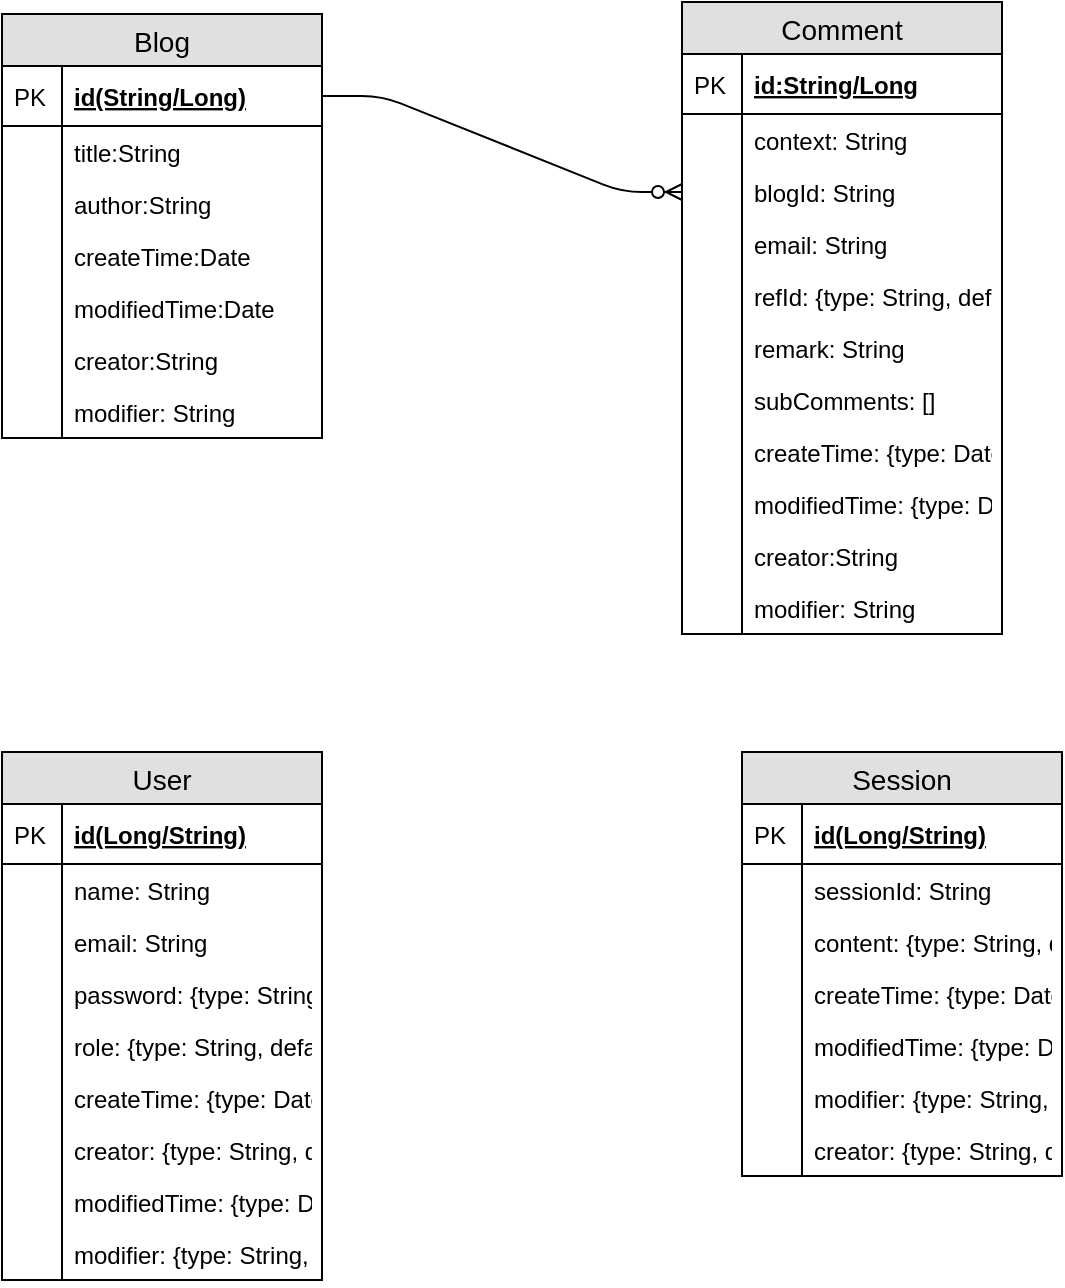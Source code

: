 <mxfile version="12.0.2" type="github" pages="1"><diagram id="urk5vUYr58SQShSkX82Z" name="Page-1"><mxGraphModel dx="1024" dy="572" grid="1" gridSize="10" guides="1" tooltips="1" connect="1" arrows="1" fold="1" page="1" pageScale="1" pageWidth="827" pageHeight="1169" math="0" shadow="0"><root><mxCell id="0"/><mxCell id="1" parent="0"/><mxCell id="tAiCatrCP34UvRFGnkM3-30" value="Blog" style="swimlane;fontStyle=0;childLayout=stackLayout;horizontal=1;startSize=26;fillColor=#e0e0e0;horizontalStack=0;resizeParent=1;resizeParentMax=0;resizeLast=0;collapsible=1;marginBottom=0;swimlaneFillColor=#ffffff;align=center;fontSize=14;" vertex="1" parent="1"><mxGeometry x="40" y="61" width="160" height="212" as="geometry"/></mxCell><mxCell id="tAiCatrCP34UvRFGnkM3-31" value="id(String/Long)" style="shape=partialRectangle;top=0;left=0;right=0;bottom=1;align=left;verticalAlign=middle;fillColor=none;spacingLeft=34;spacingRight=4;overflow=hidden;rotatable=0;points=[[0,0.5],[1,0.5]];portConstraint=eastwest;dropTarget=0;fontStyle=5;fontSize=12;" vertex="1" parent="tAiCatrCP34UvRFGnkM3-30"><mxGeometry y="26" width="160" height="30" as="geometry"/></mxCell><mxCell id="tAiCatrCP34UvRFGnkM3-32" value="PK" style="shape=partialRectangle;top=0;left=0;bottom=0;fillColor=none;align=left;verticalAlign=middle;spacingLeft=4;spacingRight=4;overflow=hidden;rotatable=0;points=[];portConstraint=eastwest;part=1;fontSize=12;" vertex="1" connectable="0" parent="tAiCatrCP34UvRFGnkM3-31"><mxGeometry width="30" height="30" as="geometry"/></mxCell><mxCell id="tAiCatrCP34UvRFGnkM3-33" value="title:String" style="shape=partialRectangle;top=0;left=0;right=0;bottom=0;align=left;verticalAlign=top;fillColor=none;spacingLeft=34;spacingRight=4;overflow=hidden;rotatable=0;points=[[0,0.5],[1,0.5]];portConstraint=eastwest;dropTarget=0;fontSize=12;" vertex="1" parent="tAiCatrCP34UvRFGnkM3-30"><mxGeometry y="56" width="160" height="26" as="geometry"/></mxCell><mxCell id="tAiCatrCP34UvRFGnkM3-34" value="" style="shape=partialRectangle;top=0;left=0;bottom=0;fillColor=none;align=left;verticalAlign=top;spacingLeft=4;spacingRight=4;overflow=hidden;rotatable=0;points=[];portConstraint=eastwest;part=1;fontSize=12;" vertex="1" connectable="0" parent="tAiCatrCP34UvRFGnkM3-33"><mxGeometry width="30" height="26" as="geometry"/></mxCell><mxCell id="tAiCatrCP34UvRFGnkM3-35" value="author:String " style="shape=partialRectangle;top=0;left=0;right=0;bottom=0;align=left;verticalAlign=top;fillColor=none;spacingLeft=34;spacingRight=4;overflow=hidden;rotatable=0;points=[[0,0.5],[1,0.5]];portConstraint=eastwest;dropTarget=0;fontSize=12;" vertex="1" parent="tAiCatrCP34UvRFGnkM3-30"><mxGeometry y="82" width="160" height="26" as="geometry"/></mxCell><mxCell id="tAiCatrCP34UvRFGnkM3-36" value="" style="shape=partialRectangle;top=0;left=0;bottom=0;fillColor=none;align=left;verticalAlign=top;spacingLeft=4;spacingRight=4;overflow=hidden;rotatable=0;points=[];portConstraint=eastwest;part=1;fontSize=12;" vertex="1" connectable="0" parent="tAiCatrCP34UvRFGnkM3-35"><mxGeometry width="30" height="26" as="geometry"/></mxCell><mxCell id="tAiCatrCP34UvRFGnkM3-37" value="createTime:Date" style="shape=partialRectangle;top=0;left=0;right=0;bottom=0;align=left;verticalAlign=top;fillColor=none;spacingLeft=34;spacingRight=4;overflow=hidden;rotatable=0;points=[[0,0.5],[1,0.5]];portConstraint=eastwest;dropTarget=0;fontSize=12;" vertex="1" parent="tAiCatrCP34UvRFGnkM3-30"><mxGeometry y="108" width="160" height="26" as="geometry"/></mxCell><mxCell id="tAiCatrCP34UvRFGnkM3-38" value="" style="shape=partialRectangle;top=0;left=0;bottom=0;fillColor=none;align=left;verticalAlign=top;spacingLeft=4;spacingRight=4;overflow=hidden;rotatable=0;points=[];portConstraint=eastwest;part=1;fontSize=12;" vertex="1" connectable="0" parent="tAiCatrCP34UvRFGnkM3-37"><mxGeometry width="30" height="26" as="geometry"/></mxCell><mxCell id="tAiCatrCP34UvRFGnkM3-41" value="modifiedTime:Date" style="shape=partialRectangle;top=0;left=0;right=0;bottom=0;align=left;verticalAlign=top;fillColor=none;spacingLeft=34;spacingRight=4;overflow=hidden;rotatable=0;points=[[0,0.5],[1,0.5]];portConstraint=eastwest;dropTarget=0;fontSize=12;" vertex="1" parent="tAiCatrCP34UvRFGnkM3-30"><mxGeometry y="134" width="160" height="26" as="geometry"/></mxCell><mxCell id="tAiCatrCP34UvRFGnkM3-42" value="" style="shape=partialRectangle;top=0;left=0;bottom=0;fillColor=none;align=left;verticalAlign=top;spacingLeft=4;spacingRight=4;overflow=hidden;rotatable=0;points=[];portConstraint=eastwest;part=1;fontSize=12;" vertex="1" connectable="0" parent="tAiCatrCP34UvRFGnkM3-41"><mxGeometry width="30" height="26" as="geometry"/></mxCell><mxCell id="tAiCatrCP34UvRFGnkM3-116" value="creator:String" style="shape=partialRectangle;top=0;left=0;right=0;bottom=0;align=left;verticalAlign=top;fillColor=none;spacingLeft=34;spacingRight=4;overflow=hidden;rotatable=0;points=[[0,0.5],[1,0.5]];portConstraint=eastwest;dropTarget=0;fontSize=12;" vertex="1" parent="tAiCatrCP34UvRFGnkM3-30"><mxGeometry y="160" width="160" height="26" as="geometry"/></mxCell><mxCell id="tAiCatrCP34UvRFGnkM3-117" value="" style="shape=partialRectangle;top=0;left=0;bottom=0;fillColor=none;align=left;verticalAlign=top;spacingLeft=4;spacingRight=4;overflow=hidden;rotatable=0;points=[];portConstraint=eastwest;part=1;fontSize=12;" vertex="1" connectable="0" parent="tAiCatrCP34UvRFGnkM3-116"><mxGeometry width="30" height="26" as="geometry"/></mxCell><mxCell id="tAiCatrCP34UvRFGnkM3-118" value="modifier: String" style="shape=partialRectangle;top=0;left=0;right=0;bottom=0;align=left;verticalAlign=top;fillColor=none;spacingLeft=34;spacingRight=4;overflow=hidden;rotatable=0;points=[[0,0.5],[1,0.5]];portConstraint=eastwest;dropTarget=0;fontSize=12;" vertex="1" parent="tAiCatrCP34UvRFGnkM3-30"><mxGeometry y="186" width="160" height="26" as="geometry"/></mxCell><mxCell id="tAiCatrCP34UvRFGnkM3-119" value="" style="shape=partialRectangle;top=0;left=0;bottom=0;fillColor=none;align=left;verticalAlign=top;spacingLeft=4;spacingRight=4;overflow=hidden;rotatable=0;points=[];portConstraint=eastwest;part=1;fontSize=12;" vertex="1" connectable="0" parent="tAiCatrCP34UvRFGnkM3-118"><mxGeometry width="30" height="26" as="geometry"/></mxCell><mxCell id="tAiCatrCP34UvRFGnkM3-43" value="Comment" style="swimlane;fontStyle=0;childLayout=stackLayout;horizontal=1;startSize=26;fillColor=#e0e0e0;horizontalStack=0;resizeParent=1;resizeParentMax=0;resizeLast=0;collapsible=1;marginBottom=0;swimlaneFillColor=#ffffff;align=center;fontSize=14;" vertex="1" parent="1"><mxGeometry x="380" y="55" width="160" height="316" as="geometry"/></mxCell><mxCell id="tAiCatrCP34UvRFGnkM3-44" value="id:String/Long" style="shape=partialRectangle;top=0;left=0;right=0;bottom=1;align=left;verticalAlign=middle;fillColor=none;spacingLeft=34;spacingRight=4;overflow=hidden;rotatable=0;points=[[0,0.5],[1,0.5]];portConstraint=eastwest;dropTarget=0;fontStyle=5;fontSize=12;" vertex="1" parent="tAiCatrCP34UvRFGnkM3-43"><mxGeometry y="26" width="160" height="30" as="geometry"/></mxCell><mxCell id="tAiCatrCP34UvRFGnkM3-45" value="PK" style="shape=partialRectangle;top=0;left=0;bottom=0;fillColor=none;align=left;verticalAlign=middle;spacingLeft=4;spacingRight=4;overflow=hidden;rotatable=0;points=[];portConstraint=eastwest;part=1;fontSize=12;" vertex="1" connectable="0" parent="tAiCatrCP34UvRFGnkM3-44"><mxGeometry width="30" height="30" as="geometry"/></mxCell><mxCell id="tAiCatrCP34UvRFGnkM3-46" value="context: String" style="shape=partialRectangle;top=0;left=0;right=0;bottom=0;align=left;verticalAlign=top;fillColor=none;spacingLeft=34;spacingRight=4;overflow=hidden;rotatable=0;points=[[0,0.5],[1,0.5]];portConstraint=eastwest;dropTarget=0;fontSize=12;" vertex="1" parent="tAiCatrCP34UvRFGnkM3-43"><mxGeometry y="56" width="160" height="26" as="geometry"/></mxCell><mxCell id="tAiCatrCP34UvRFGnkM3-47" value="" style="shape=partialRectangle;top=0;left=0;bottom=0;fillColor=none;align=left;verticalAlign=top;spacingLeft=4;spacingRight=4;overflow=hidden;rotatable=0;points=[];portConstraint=eastwest;part=1;fontSize=12;" vertex="1" connectable="0" parent="tAiCatrCP34UvRFGnkM3-46"><mxGeometry width="30" height="26" as="geometry"/></mxCell><mxCell id="tAiCatrCP34UvRFGnkM3-48" value="blogId: String" style="shape=partialRectangle;top=0;left=0;right=0;bottom=0;align=left;verticalAlign=top;fillColor=none;spacingLeft=34;spacingRight=4;overflow=hidden;rotatable=0;points=[[0,0.5],[1,0.5]];portConstraint=eastwest;dropTarget=0;fontSize=12;" vertex="1" parent="tAiCatrCP34UvRFGnkM3-43"><mxGeometry y="82" width="160" height="26" as="geometry"/></mxCell><mxCell id="tAiCatrCP34UvRFGnkM3-49" value="" style="shape=partialRectangle;top=0;left=0;bottom=0;fillColor=none;align=left;verticalAlign=top;spacingLeft=4;spacingRight=4;overflow=hidden;rotatable=0;points=[];portConstraint=eastwest;part=1;fontSize=12;" vertex="1" connectable="0" parent="tAiCatrCP34UvRFGnkM3-48"><mxGeometry width="30" height="26" as="geometry"/></mxCell><mxCell id="tAiCatrCP34UvRFGnkM3-50" value="email: String" style="shape=partialRectangle;top=0;left=0;right=0;bottom=0;align=left;verticalAlign=top;fillColor=none;spacingLeft=34;spacingRight=4;overflow=hidden;rotatable=0;points=[[0,0.5],[1,0.5]];portConstraint=eastwest;dropTarget=0;fontSize=12;" vertex="1" parent="tAiCatrCP34UvRFGnkM3-43"><mxGeometry y="108" width="160" height="26" as="geometry"/></mxCell><mxCell id="tAiCatrCP34UvRFGnkM3-51" value="" style="shape=partialRectangle;top=0;left=0;bottom=0;fillColor=none;align=left;verticalAlign=top;spacingLeft=4;spacingRight=4;overflow=hidden;rotatable=0;points=[];portConstraint=eastwest;part=1;fontSize=12;" vertex="1" connectable="0" parent="tAiCatrCP34UvRFGnkM3-50"><mxGeometry width="30" height="26" as="geometry"/></mxCell><mxCell id="tAiCatrCP34UvRFGnkM3-52" value="refId: {type: String, default: &quot;0&quot;}" style="shape=partialRectangle;top=0;left=0;right=0;bottom=0;align=left;verticalAlign=top;fillColor=none;spacingLeft=34;spacingRight=4;overflow=hidden;rotatable=0;points=[[0,0.5],[1,0.5]];portConstraint=eastwest;dropTarget=0;fontSize=12;" vertex="1" parent="tAiCatrCP34UvRFGnkM3-43"><mxGeometry y="134" width="160" height="26" as="geometry"/></mxCell><mxCell id="tAiCatrCP34UvRFGnkM3-53" value="" style="shape=partialRectangle;top=0;left=0;bottom=0;fillColor=none;align=left;verticalAlign=top;spacingLeft=4;spacingRight=4;overflow=hidden;rotatable=0;points=[];portConstraint=eastwest;part=1;fontSize=12;" vertex="1" connectable="0" parent="tAiCatrCP34UvRFGnkM3-52"><mxGeometry width="30" height="26" as="geometry"/></mxCell><mxCell id="tAiCatrCP34UvRFGnkM3-57" value="remark: String" style="shape=partialRectangle;top=0;left=0;right=0;bottom=0;align=left;verticalAlign=top;fillColor=none;spacingLeft=34;spacingRight=4;overflow=hidden;rotatable=0;points=[[0,0.5],[1,0.5]];portConstraint=eastwest;dropTarget=0;fontSize=12;" vertex="1" parent="tAiCatrCP34UvRFGnkM3-43"><mxGeometry y="160" width="160" height="26" as="geometry"/></mxCell><mxCell id="tAiCatrCP34UvRFGnkM3-58" value="" style="shape=partialRectangle;top=0;left=0;bottom=0;fillColor=none;align=left;verticalAlign=top;spacingLeft=4;spacingRight=4;overflow=hidden;rotatable=0;points=[];portConstraint=eastwest;part=1;fontSize=12;" vertex="1" connectable="0" parent="tAiCatrCP34UvRFGnkM3-57"><mxGeometry width="30" height="26" as="geometry"/></mxCell><mxCell id="tAiCatrCP34UvRFGnkM3-72" value="subComments: []" style="shape=partialRectangle;top=0;left=0;right=0;bottom=0;align=left;verticalAlign=top;fillColor=none;spacingLeft=34;spacingRight=4;overflow=hidden;rotatable=0;points=[[0,0.5],[1,0.5]];portConstraint=eastwest;dropTarget=0;fontSize=12;" vertex="1" parent="tAiCatrCP34UvRFGnkM3-43"><mxGeometry y="186" width="160" height="26" as="geometry"/></mxCell><mxCell id="tAiCatrCP34UvRFGnkM3-73" value="" style="shape=partialRectangle;top=0;left=0;bottom=0;fillColor=none;align=left;verticalAlign=top;spacingLeft=4;spacingRight=4;overflow=hidden;rotatable=0;points=[];portConstraint=eastwest;part=1;fontSize=12;" vertex="1" connectable="0" parent="tAiCatrCP34UvRFGnkM3-72"><mxGeometry width="30" height="26" as="geometry"/></mxCell><mxCell id="tAiCatrCP34UvRFGnkM3-74" value="createTime: {type: Date, default: Date.now}" style="shape=partialRectangle;top=0;left=0;right=0;bottom=0;align=left;verticalAlign=top;fillColor=none;spacingLeft=34;spacingRight=4;overflow=hidden;rotatable=0;points=[[0,0.5],[1,0.5]];portConstraint=eastwest;dropTarget=0;fontSize=12;" vertex="1" parent="tAiCatrCP34UvRFGnkM3-43"><mxGeometry y="212" width="160" height="26" as="geometry"/></mxCell><mxCell id="tAiCatrCP34UvRFGnkM3-75" value="" style="shape=partialRectangle;top=0;left=0;bottom=0;fillColor=none;align=left;verticalAlign=top;spacingLeft=4;spacingRight=4;overflow=hidden;rotatable=0;points=[];portConstraint=eastwest;part=1;fontSize=12;" vertex="1" connectable="0" parent="tAiCatrCP34UvRFGnkM3-74"><mxGeometry width="30" height="26" as="geometry"/></mxCell><mxCell id="tAiCatrCP34UvRFGnkM3-76" value="modifiedTime: {type: Date, default: Date.now}" style="shape=partialRectangle;top=0;left=0;right=0;bottom=0;align=left;verticalAlign=top;fillColor=none;spacingLeft=34;spacingRight=4;overflow=hidden;rotatable=0;points=[[0,0.5],[1,0.5]];portConstraint=eastwest;dropTarget=0;fontSize=12;" vertex="1" parent="tAiCatrCP34UvRFGnkM3-43"><mxGeometry y="238" width="160" height="26" as="geometry"/></mxCell><mxCell id="tAiCatrCP34UvRFGnkM3-77" value="" style="shape=partialRectangle;top=0;left=0;bottom=0;fillColor=none;align=left;verticalAlign=top;spacingLeft=4;spacingRight=4;overflow=hidden;rotatable=0;points=[];portConstraint=eastwest;part=1;fontSize=12;" vertex="1" connectable="0" parent="tAiCatrCP34UvRFGnkM3-76"><mxGeometry width="30" height="26" as="geometry"/></mxCell><mxCell id="tAiCatrCP34UvRFGnkM3-120" value="creator:String" style="shape=partialRectangle;top=0;left=0;right=0;bottom=0;align=left;verticalAlign=top;fillColor=none;spacingLeft=34;spacingRight=4;overflow=hidden;rotatable=0;points=[[0,0.5],[1,0.5]];portConstraint=eastwest;dropTarget=0;fontSize=12;" vertex="1" parent="tAiCatrCP34UvRFGnkM3-43"><mxGeometry y="264" width="160" height="26" as="geometry"/></mxCell><mxCell id="tAiCatrCP34UvRFGnkM3-121" value="" style="shape=partialRectangle;top=0;left=0;bottom=0;fillColor=none;align=left;verticalAlign=top;spacingLeft=4;spacingRight=4;overflow=hidden;rotatable=0;points=[];portConstraint=eastwest;part=1;fontSize=12;" vertex="1" connectable="0" parent="tAiCatrCP34UvRFGnkM3-120"><mxGeometry width="30" height="26" as="geometry"/></mxCell><mxCell id="tAiCatrCP34UvRFGnkM3-122" value="modifier: String" style="shape=partialRectangle;top=0;left=0;right=0;bottom=0;align=left;verticalAlign=top;fillColor=none;spacingLeft=34;spacingRight=4;overflow=hidden;rotatable=0;points=[[0,0.5],[1,0.5]];portConstraint=eastwest;dropTarget=0;fontSize=12;" vertex="1" parent="tAiCatrCP34UvRFGnkM3-43"><mxGeometry y="290" width="160" height="26" as="geometry"/></mxCell><mxCell id="tAiCatrCP34UvRFGnkM3-123" value="" style="shape=partialRectangle;top=0;left=0;bottom=0;fillColor=none;align=left;verticalAlign=top;spacingLeft=4;spacingRight=4;overflow=hidden;rotatable=0;points=[];portConstraint=eastwest;part=1;fontSize=12;" vertex="1" connectable="0" parent="tAiCatrCP34UvRFGnkM3-122"><mxGeometry width="30" height="26" as="geometry"/></mxCell><mxCell id="tAiCatrCP34UvRFGnkM3-78" value="" style="edgeStyle=entityRelationEdgeStyle;fontSize=12;html=1;endArrow=ERzeroToMany;endFill=1;exitX=1;exitY=0.5;exitDx=0;exitDy=0;entryX=0;entryY=0.5;entryDx=0;entryDy=0;" edge="1" parent="1" source="tAiCatrCP34UvRFGnkM3-31" target="tAiCatrCP34UvRFGnkM3-48"><mxGeometry width="100" height="100" relative="1" as="geometry"><mxPoint x="280" y="167" as="sourcePoint"/><mxPoint x="380" y="67" as="targetPoint"/></mxGeometry></mxCell><mxCell id="tAiCatrCP34UvRFGnkM3-79" value="User" style="swimlane;fontStyle=0;childLayout=stackLayout;horizontal=1;startSize=26;fillColor=#e0e0e0;horizontalStack=0;resizeParent=1;resizeParentMax=0;resizeLast=0;collapsible=1;marginBottom=0;swimlaneFillColor=#ffffff;align=center;fontSize=14;" vertex="1" parent="1"><mxGeometry x="40" y="430" width="160" height="264" as="geometry"/></mxCell><mxCell id="tAiCatrCP34UvRFGnkM3-80" value="id(Long/String)" style="shape=partialRectangle;top=0;left=0;right=0;bottom=1;align=left;verticalAlign=middle;fillColor=none;spacingLeft=34;spacingRight=4;overflow=hidden;rotatable=0;points=[[0,0.5],[1,0.5]];portConstraint=eastwest;dropTarget=0;fontStyle=5;fontSize=12;" vertex="1" parent="tAiCatrCP34UvRFGnkM3-79"><mxGeometry y="26" width="160" height="30" as="geometry"/></mxCell><mxCell id="tAiCatrCP34UvRFGnkM3-81" value="PK" style="shape=partialRectangle;top=0;left=0;bottom=0;fillColor=none;align=left;verticalAlign=middle;spacingLeft=4;spacingRight=4;overflow=hidden;rotatable=0;points=[];portConstraint=eastwest;part=1;fontSize=12;" vertex="1" connectable="0" parent="tAiCatrCP34UvRFGnkM3-80"><mxGeometry width="30" height="30" as="geometry"/></mxCell><mxCell id="tAiCatrCP34UvRFGnkM3-82" value="name: String" style="shape=partialRectangle;top=0;left=0;right=0;bottom=0;align=left;verticalAlign=top;fillColor=none;spacingLeft=34;spacingRight=4;overflow=hidden;rotatable=0;points=[[0,0.5],[1,0.5]];portConstraint=eastwest;dropTarget=0;fontSize=12;" vertex="1" parent="tAiCatrCP34UvRFGnkM3-79"><mxGeometry y="56" width="160" height="26" as="geometry"/></mxCell><mxCell id="tAiCatrCP34UvRFGnkM3-83" value="" style="shape=partialRectangle;top=0;left=0;bottom=0;fillColor=none;align=left;verticalAlign=top;spacingLeft=4;spacingRight=4;overflow=hidden;rotatable=0;points=[];portConstraint=eastwest;part=1;fontSize=12;" vertex="1" connectable="0" parent="tAiCatrCP34UvRFGnkM3-82"><mxGeometry width="30" height="26" as="geometry"/></mxCell><mxCell id="tAiCatrCP34UvRFGnkM3-84" value="email: String" style="shape=partialRectangle;top=0;left=0;right=0;bottom=0;align=left;verticalAlign=top;fillColor=none;spacingLeft=34;spacingRight=4;overflow=hidden;rotatable=0;points=[[0,0.5],[1,0.5]];portConstraint=eastwest;dropTarget=0;fontSize=12;" vertex="1" parent="tAiCatrCP34UvRFGnkM3-79"><mxGeometry y="82" width="160" height="26" as="geometry"/></mxCell><mxCell id="tAiCatrCP34UvRFGnkM3-85" value="" style="shape=partialRectangle;top=0;left=0;bottom=0;fillColor=none;align=left;verticalAlign=top;spacingLeft=4;spacingRight=4;overflow=hidden;rotatable=0;points=[];portConstraint=eastwest;part=1;fontSize=12;" vertex="1" connectable="0" parent="tAiCatrCP34UvRFGnkM3-84"><mxGeometry width="30" height="26" as="geometry"/></mxCell><mxCell id="tAiCatrCP34UvRFGnkM3-86" value="password: {type: String, default: &quot;&quot;}" style="shape=partialRectangle;top=0;left=0;right=0;bottom=0;align=left;verticalAlign=top;fillColor=none;spacingLeft=34;spacingRight=4;overflow=hidden;rotatable=0;points=[[0,0.5],[1,0.5]];portConstraint=eastwest;dropTarget=0;fontSize=12;" vertex="1" parent="tAiCatrCP34UvRFGnkM3-79"><mxGeometry y="108" width="160" height="26" as="geometry"/></mxCell><mxCell id="tAiCatrCP34UvRFGnkM3-87" value="" style="shape=partialRectangle;top=0;left=0;bottom=0;fillColor=none;align=left;verticalAlign=top;spacingLeft=4;spacingRight=4;overflow=hidden;rotatable=0;points=[];portConstraint=eastwest;part=1;fontSize=12;" vertex="1" connectable="0" parent="tAiCatrCP34UvRFGnkM3-86"><mxGeometry width="30" height="26" as="geometry"/></mxCell><mxCell id="tAiCatrCP34UvRFGnkM3-88" value="role: {type: String, default: &quot;user&quot;}" style="shape=partialRectangle;top=0;left=0;right=0;bottom=0;align=left;verticalAlign=top;fillColor=none;spacingLeft=34;spacingRight=4;overflow=hidden;rotatable=0;points=[[0,0.5],[1,0.5]];portConstraint=eastwest;dropTarget=0;fontSize=12;" vertex="1" parent="tAiCatrCP34UvRFGnkM3-79"><mxGeometry y="134" width="160" height="26" as="geometry"/></mxCell><mxCell id="tAiCatrCP34UvRFGnkM3-89" value="" style="shape=partialRectangle;top=0;left=0;bottom=0;fillColor=none;align=left;verticalAlign=top;spacingLeft=4;spacingRight=4;overflow=hidden;rotatable=0;points=[];portConstraint=eastwest;part=1;fontSize=12;" vertex="1" connectable="0" parent="tAiCatrCP34UvRFGnkM3-88"><mxGeometry width="30" height="26" as="geometry"/></mxCell><mxCell id="tAiCatrCP34UvRFGnkM3-90" value="createTime: {type: Date, default: Date.now}" style="shape=partialRectangle;top=0;left=0;right=0;bottom=0;align=left;verticalAlign=top;fillColor=none;spacingLeft=34;spacingRight=4;overflow=hidden;rotatable=0;points=[[0,0.5],[1,0.5]];portConstraint=eastwest;dropTarget=0;fontSize=12;" vertex="1" parent="tAiCatrCP34UvRFGnkM3-79"><mxGeometry y="160" width="160" height="26" as="geometry"/></mxCell><mxCell id="tAiCatrCP34UvRFGnkM3-91" value="" style="shape=partialRectangle;top=0;left=0;bottom=0;fillColor=none;align=left;verticalAlign=top;spacingLeft=4;spacingRight=4;overflow=hidden;rotatable=0;points=[];portConstraint=eastwest;part=1;fontSize=12;" vertex="1" connectable="0" parent="tAiCatrCP34UvRFGnkM3-90"><mxGeometry width="30" height="26" as="geometry"/></mxCell><mxCell id="tAiCatrCP34UvRFGnkM3-92" value="creator: {type: String, default: &quot;admin&quot;}" style="shape=partialRectangle;top=0;left=0;right=0;bottom=0;align=left;verticalAlign=top;fillColor=none;spacingLeft=34;spacingRight=4;overflow=hidden;rotatable=0;points=[[0,0.5],[1,0.5]];portConstraint=eastwest;dropTarget=0;fontSize=12;" vertex="1" parent="tAiCatrCP34UvRFGnkM3-79"><mxGeometry y="186" width="160" height="26" as="geometry"/></mxCell><mxCell id="tAiCatrCP34UvRFGnkM3-93" value="" style="shape=partialRectangle;top=0;left=0;bottom=0;fillColor=none;align=left;verticalAlign=top;spacingLeft=4;spacingRight=4;overflow=hidden;rotatable=0;points=[];portConstraint=eastwest;part=1;fontSize=12;" vertex="1" connectable="0" parent="tAiCatrCP34UvRFGnkM3-92"><mxGeometry width="30" height="26" as="geometry"/></mxCell><mxCell id="tAiCatrCP34UvRFGnkM3-94" value="modifiedTime: {type: Date, default: Date.now}" style="shape=partialRectangle;top=0;left=0;right=0;bottom=0;align=left;verticalAlign=top;fillColor=none;spacingLeft=34;spacingRight=4;overflow=hidden;rotatable=0;points=[[0,0.5],[1,0.5]];portConstraint=eastwest;dropTarget=0;fontSize=12;" vertex="1" parent="tAiCatrCP34UvRFGnkM3-79"><mxGeometry y="212" width="160" height="26" as="geometry"/></mxCell><mxCell id="tAiCatrCP34UvRFGnkM3-95" value="" style="shape=partialRectangle;top=0;left=0;bottom=0;fillColor=none;align=left;verticalAlign=top;spacingLeft=4;spacingRight=4;overflow=hidden;rotatable=0;points=[];portConstraint=eastwest;part=1;fontSize=12;" vertex="1" connectable="0" parent="tAiCatrCP34UvRFGnkM3-94"><mxGeometry width="30" height="26" as="geometry"/></mxCell><mxCell id="tAiCatrCP34UvRFGnkM3-97" value="modifier: {type: String, default: &quot;admin&quot;}" style="shape=partialRectangle;top=0;left=0;right=0;bottom=0;align=left;verticalAlign=top;fillColor=none;spacingLeft=34;spacingRight=4;overflow=hidden;rotatable=0;points=[[0,0.5],[1,0.5]];portConstraint=eastwest;dropTarget=0;fontSize=12;" vertex="1" parent="tAiCatrCP34UvRFGnkM3-79"><mxGeometry y="238" width="160" height="26" as="geometry"/></mxCell><mxCell id="tAiCatrCP34UvRFGnkM3-98" value="" style="shape=partialRectangle;top=0;left=0;bottom=0;fillColor=none;align=left;verticalAlign=top;spacingLeft=4;spacingRight=4;overflow=hidden;rotatable=0;points=[];portConstraint=eastwest;part=1;fontSize=12;" vertex="1" connectable="0" parent="tAiCatrCP34UvRFGnkM3-97"><mxGeometry width="30" height="26" as="geometry"/></mxCell><mxCell id="tAiCatrCP34UvRFGnkM3-99" value="Session" style="swimlane;fontStyle=0;childLayout=stackLayout;horizontal=1;startSize=26;fillColor=#e0e0e0;horizontalStack=0;resizeParent=1;resizeParentMax=0;resizeLast=0;collapsible=1;marginBottom=0;swimlaneFillColor=#ffffff;align=center;fontSize=14;" vertex="1" parent="1"><mxGeometry x="410" y="430" width="160" height="212" as="geometry"/></mxCell><mxCell id="tAiCatrCP34UvRFGnkM3-100" value="id(Long/String)" style="shape=partialRectangle;top=0;left=0;right=0;bottom=1;align=left;verticalAlign=middle;fillColor=none;spacingLeft=34;spacingRight=4;overflow=hidden;rotatable=0;points=[[0,0.5],[1,0.5]];portConstraint=eastwest;dropTarget=0;fontStyle=5;fontSize=12;" vertex="1" parent="tAiCatrCP34UvRFGnkM3-99"><mxGeometry y="26" width="160" height="30" as="geometry"/></mxCell><mxCell id="tAiCatrCP34UvRFGnkM3-101" value="PK" style="shape=partialRectangle;top=0;left=0;bottom=0;fillColor=none;align=left;verticalAlign=middle;spacingLeft=4;spacingRight=4;overflow=hidden;rotatable=0;points=[];portConstraint=eastwest;part=1;fontSize=12;" vertex="1" connectable="0" parent="tAiCatrCP34UvRFGnkM3-100"><mxGeometry width="30" height="30" as="geometry"/></mxCell><mxCell id="tAiCatrCP34UvRFGnkM3-102" value="sessionId: String" style="shape=partialRectangle;top=0;left=0;right=0;bottom=0;align=left;verticalAlign=top;fillColor=none;spacingLeft=34;spacingRight=4;overflow=hidden;rotatable=0;points=[[0,0.5],[1,0.5]];portConstraint=eastwest;dropTarget=0;fontSize=12;" vertex="1" parent="tAiCatrCP34UvRFGnkM3-99"><mxGeometry y="56" width="160" height="26" as="geometry"/></mxCell><mxCell id="tAiCatrCP34UvRFGnkM3-103" value="" style="shape=partialRectangle;top=0;left=0;bottom=0;fillColor=none;align=left;verticalAlign=top;spacingLeft=4;spacingRight=4;overflow=hidden;rotatable=0;points=[];portConstraint=eastwest;part=1;fontSize=12;" vertex="1" connectable="0" parent="tAiCatrCP34UvRFGnkM3-102"><mxGeometry width="30" height="26" as="geometry"/></mxCell><mxCell id="tAiCatrCP34UvRFGnkM3-104" value="content: {type: String, default: &quot;&quot;}" style="shape=partialRectangle;top=0;left=0;right=0;bottom=0;align=left;verticalAlign=top;fillColor=none;spacingLeft=34;spacingRight=4;overflow=hidden;rotatable=0;points=[[0,0.5],[1,0.5]];portConstraint=eastwest;dropTarget=0;fontSize=12;" vertex="1" parent="tAiCatrCP34UvRFGnkM3-99"><mxGeometry y="82" width="160" height="26" as="geometry"/></mxCell><mxCell id="tAiCatrCP34UvRFGnkM3-105" value="" style="shape=partialRectangle;top=0;left=0;bottom=0;fillColor=none;align=left;verticalAlign=top;spacingLeft=4;spacingRight=4;overflow=hidden;rotatable=0;points=[];portConstraint=eastwest;part=1;fontSize=12;" vertex="1" connectable="0" parent="tAiCatrCP34UvRFGnkM3-104"><mxGeometry width="30" height="26" as="geometry"/></mxCell><mxCell id="tAiCatrCP34UvRFGnkM3-106" value="createTime: {type: Date, default: Date.now}" style="shape=partialRectangle;top=0;left=0;right=0;bottom=0;align=left;verticalAlign=top;fillColor=none;spacingLeft=34;spacingRight=4;overflow=hidden;rotatable=0;points=[[0,0.5],[1,0.5]];portConstraint=eastwest;dropTarget=0;fontSize=12;" vertex="1" parent="tAiCatrCP34UvRFGnkM3-99"><mxGeometry y="108" width="160" height="26" as="geometry"/></mxCell><mxCell id="tAiCatrCP34UvRFGnkM3-107" value="" style="shape=partialRectangle;top=0;left=0;bottom=0;fillColor=none;align=left;verticalAlign=top;spacingLeft=4;spacingRight=4;overflow=hidden;rotatable=0;points=[];portConstraint=eastwest;part=1;fontSize=12;" vertex="1" connectable="0" parent="tAiCatrCP34UvRFGnkM3-106"><mxGeometry width="30" height="26" as="geometry"/></mxCell><mxCell id="tAiCatrCP34UvRFGnkM3-112" value="modifiedTime: {type: Date, default: Date.now}" style="shape=partialRectangle;top=0;left=0;right=0;bottom=0;align=left;verticalAlign=top;fillColor=none;spacingLeft=34;spacingRight=4;overflow=hidden;rotatable=0;points=[[0,0.5],[1,0.5]];portConstraint=eastwest;dropTarget=0;fontSize=12;" vertex="1" parent="tAiCatrCP34UvRFGnkM3-99"><mxGeometry y="134" width="160" height="26" as="geometry"/></mxCell><mxCell id="tAiCatrCP34UvRFGnkM3-113" value="" style="shape=partialRectangle;top=0;left=0;bottom=0;fillColor=none;align=left;verticalAlign=top;spacingLeft=4;spacingRight=4;overflow=hidden;rotatable=0;points=[];portConstraint=eastwest;part=1;fontSize=12;" vertex="1" connectable="0" parent="tAiCatrCP34UvRFGnkM3-112"><mxGeometry width="30" height="26" as="geometry"/></mxCell><mxCell id="tAiCatrCP34UvRFGnkM3-114" value="modifier: {type: String, default: &quot;admin&quot;}" style="shape=partialRectangle;top=0;left=0;right=0;bottom=0;align=left;verticalAlign=top;fillColor=none;spacingLeft=34;spacingRight=4;overflow=hidden;rotatable=0;points=[[0,0.5],[1,0.5]];portConstraint=eastwest;dropTarget=0;fontSize=12;" vertex="1" parent="tAiCatrCP34UvRFGnkM3-99"><mxGeometry y="160" width="160" height="26" as="geometry"/></mxCell><mxCell id="tAiCatrCP34UvRFGnkM3-115" value="" style="shape=partialRectangle;top=0;left=0;bottom=0;fillColor=none;align=left;verticalAlign=top;spacingLeft=4;spacingRight=4;overflow=hidden;rotatable=0;points=[];portConstraint=eastwest;part=1;fontSize=12;" vertex="1" connectable="0" parent="tAiCatrCP34UvRFGnkM3-114"><mxGeometry width="30" height="26" as="geometry"/></mxCell><mxCell id="tAiCatrCP34UvRFGnkM3-110" value="creator: {type: String, default: &quot;admin&quot;}" style="shape=partialRectangle;top=0;left=0;right=0;bottom=0;align=left;verticalAlign=top;fillColor=none;spacingLeft=34;spacingRight=4;overflow=hidden;rotatable=0;points=[[0,0.5],[1,0.5]];portConstraint=eastwest;dropTarget=0;fontSize=12;" vertex="1" parent="tAiCatrCP34UvRFGnkM3-99"><mxGeometry y="186" width="160" height="26" as="geometry"/></mxCell><mxCell id="tAiCatrCP34UvRFGnkM3-111" value="" style="shape=partialRectangle;top=0;left=0;bottom=0;fillColor=none;align=left;verticalAlign=top;spacingLeft=4;spacingRight=4;overflow=hidden;rotatable=0;points=[];portConstraint=eastwest;part=1;fontSize=12;" vertex="1" connectable="0" parent="tAiCatrCP34UvRFGnkM3-110"><mxGeometry width="30" height="26" as="geometry"/></mxCell></root></mxGraphModel></diagram></mxfile>